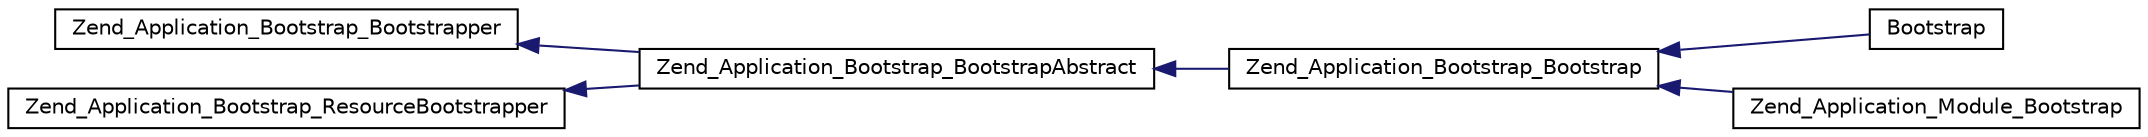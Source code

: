 digraph G
{
  edge [fontname="Helvetica",fontsize="10",labelfontname="Helvetica",labelfontsize="10"];
  node [fontname="Helvetica",fontsize="10",shape=record];
  rankdir="LR";
  Node1 [label="Zend_Application_Bootstrap_Bootstrapper",height=0.2,width=0.4,color="black", fillcolor="white", style="filled",URL="$interface_zend___application___bootstrap___bootstrapper.html"];
  Node1 -> Node2 [dir="back",color="midnightblue",fontsize="10",style="solid",fontname="Helvetica"];
  Node2 [label="Zend_Application_Bootstrap_BootstrapAbstract",height=0.2,width=0.4,color="black", fillcolor="white", style="filled",URL="$class_zend___application___bootstrap___bootstrap_abstract.html"];
  Node2 -> Node3 [dir="back",color="midnightblue",fontsize="10",style="solid",fontname="Helvetica"];
  Node3 [label="Zend_Application_Bootstrap_Bootstrap",height=0.2,width=0.4,color="black", fillcolor="white", style="filled",URL="$class_zend___application___bootstrap___bootstrap.html"];
  Node3 -> Node4 [dir="back",color="midnightblue",fontsize="10",style="solid",fontname="Helvetica"];
  Node4 [label="Bootstrap",height=0.2,width=0.4,color="black", fillcolor="white", style="filled",URL="$class_bootstrap.html"];
  Node3 -> Node5 [dir="back",color="midnightblue",fontsize="10",style="solid",fontname="Helvetica"];
  Node5 [label="Zend_Application_Module_Bootstrap",height=0.2,width=0.4,color="black", fillcolor="white", style="filled",URL="$class_zend___application___module___bootstrap.html"];
  Node6 [label="Zend_Application_Bootstrap_ResourceBootstrapper",height=0.2,width=0.4,color="black", fillcolor="white", style="filled",URL="$interface_zend___application___bootstrap___resource_bootstrapper.html"];
  Node6 -> Node2 [dir="back",color="midnightblue",fontsize="10",style="solid",fontname="Helvetica"];
}
